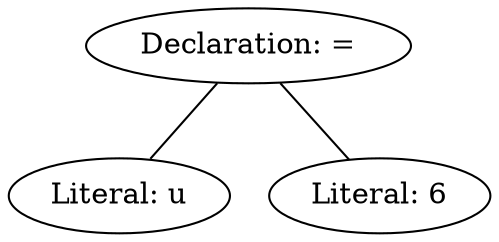 graph ast {
0.0 [label="Declaration: ="]
1.1 [label="Literal: u"]
1.2 [label="Literal: 6"]

0.0--1.1
0.0--1.2
}